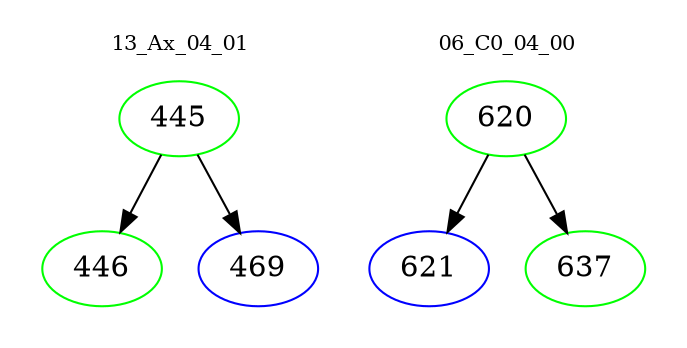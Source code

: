 digraph{
subgraph cluster_0 {
color = white
label = "13_Ax_04_01";
fontsize=10;
T0_445 [label="445", color="green"]
T0_445 -> T0_446 [color="black"]
T0_446 [label="446", color="green"]
T0_445 -> T0_469 [color="black"]
T0_469 [label="469", color="blue"]
}
subgraph cluster_1 {
color = white
label = "06_C0_04_00";
fontsize=10;
T1_620 [label="620", color="green"]
T1_620 -> T1_621 [color="black"]
T1_621 [label="621", color="blue"]
T1_620 -> T1_637 [color="black"]
T1_637 [label="637", color="green"]
}
}
